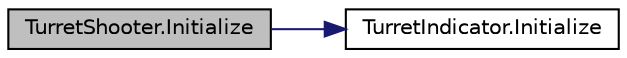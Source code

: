 digraph "TurretShooter.Initialize"
{
 // INTERACTIVE_SVG=YES
 // LATEX_PDF_SIZE
  bgcolor="transparent";
  edge [fontname="Helvetica",fontsize="10",labelfontname="Helvetica",labelfontsize="10"];
  node [fontname="Helvetica",fontsize="10",shape=record];
  rankdir="LR";
  Node1 [label="TurretShooter.Initialize",height=0.2,width=0.4,color="black", fillcolor="grey75", style="filled", fontcolor="black",tooltip="This method initializes the turret script."];
  Node1 -> Node2 [color="midnightblue",fontsize="10",style="solid",fontname="Helvetica"];
  Node2 [label="TurretIndicator.Initialize",height=0.2,width=0.4,color="black",URL="$class_turret_indicator.html#a19e8f71242fb5ed02d3ccc6e66b46680",tooltip=" "];
}
